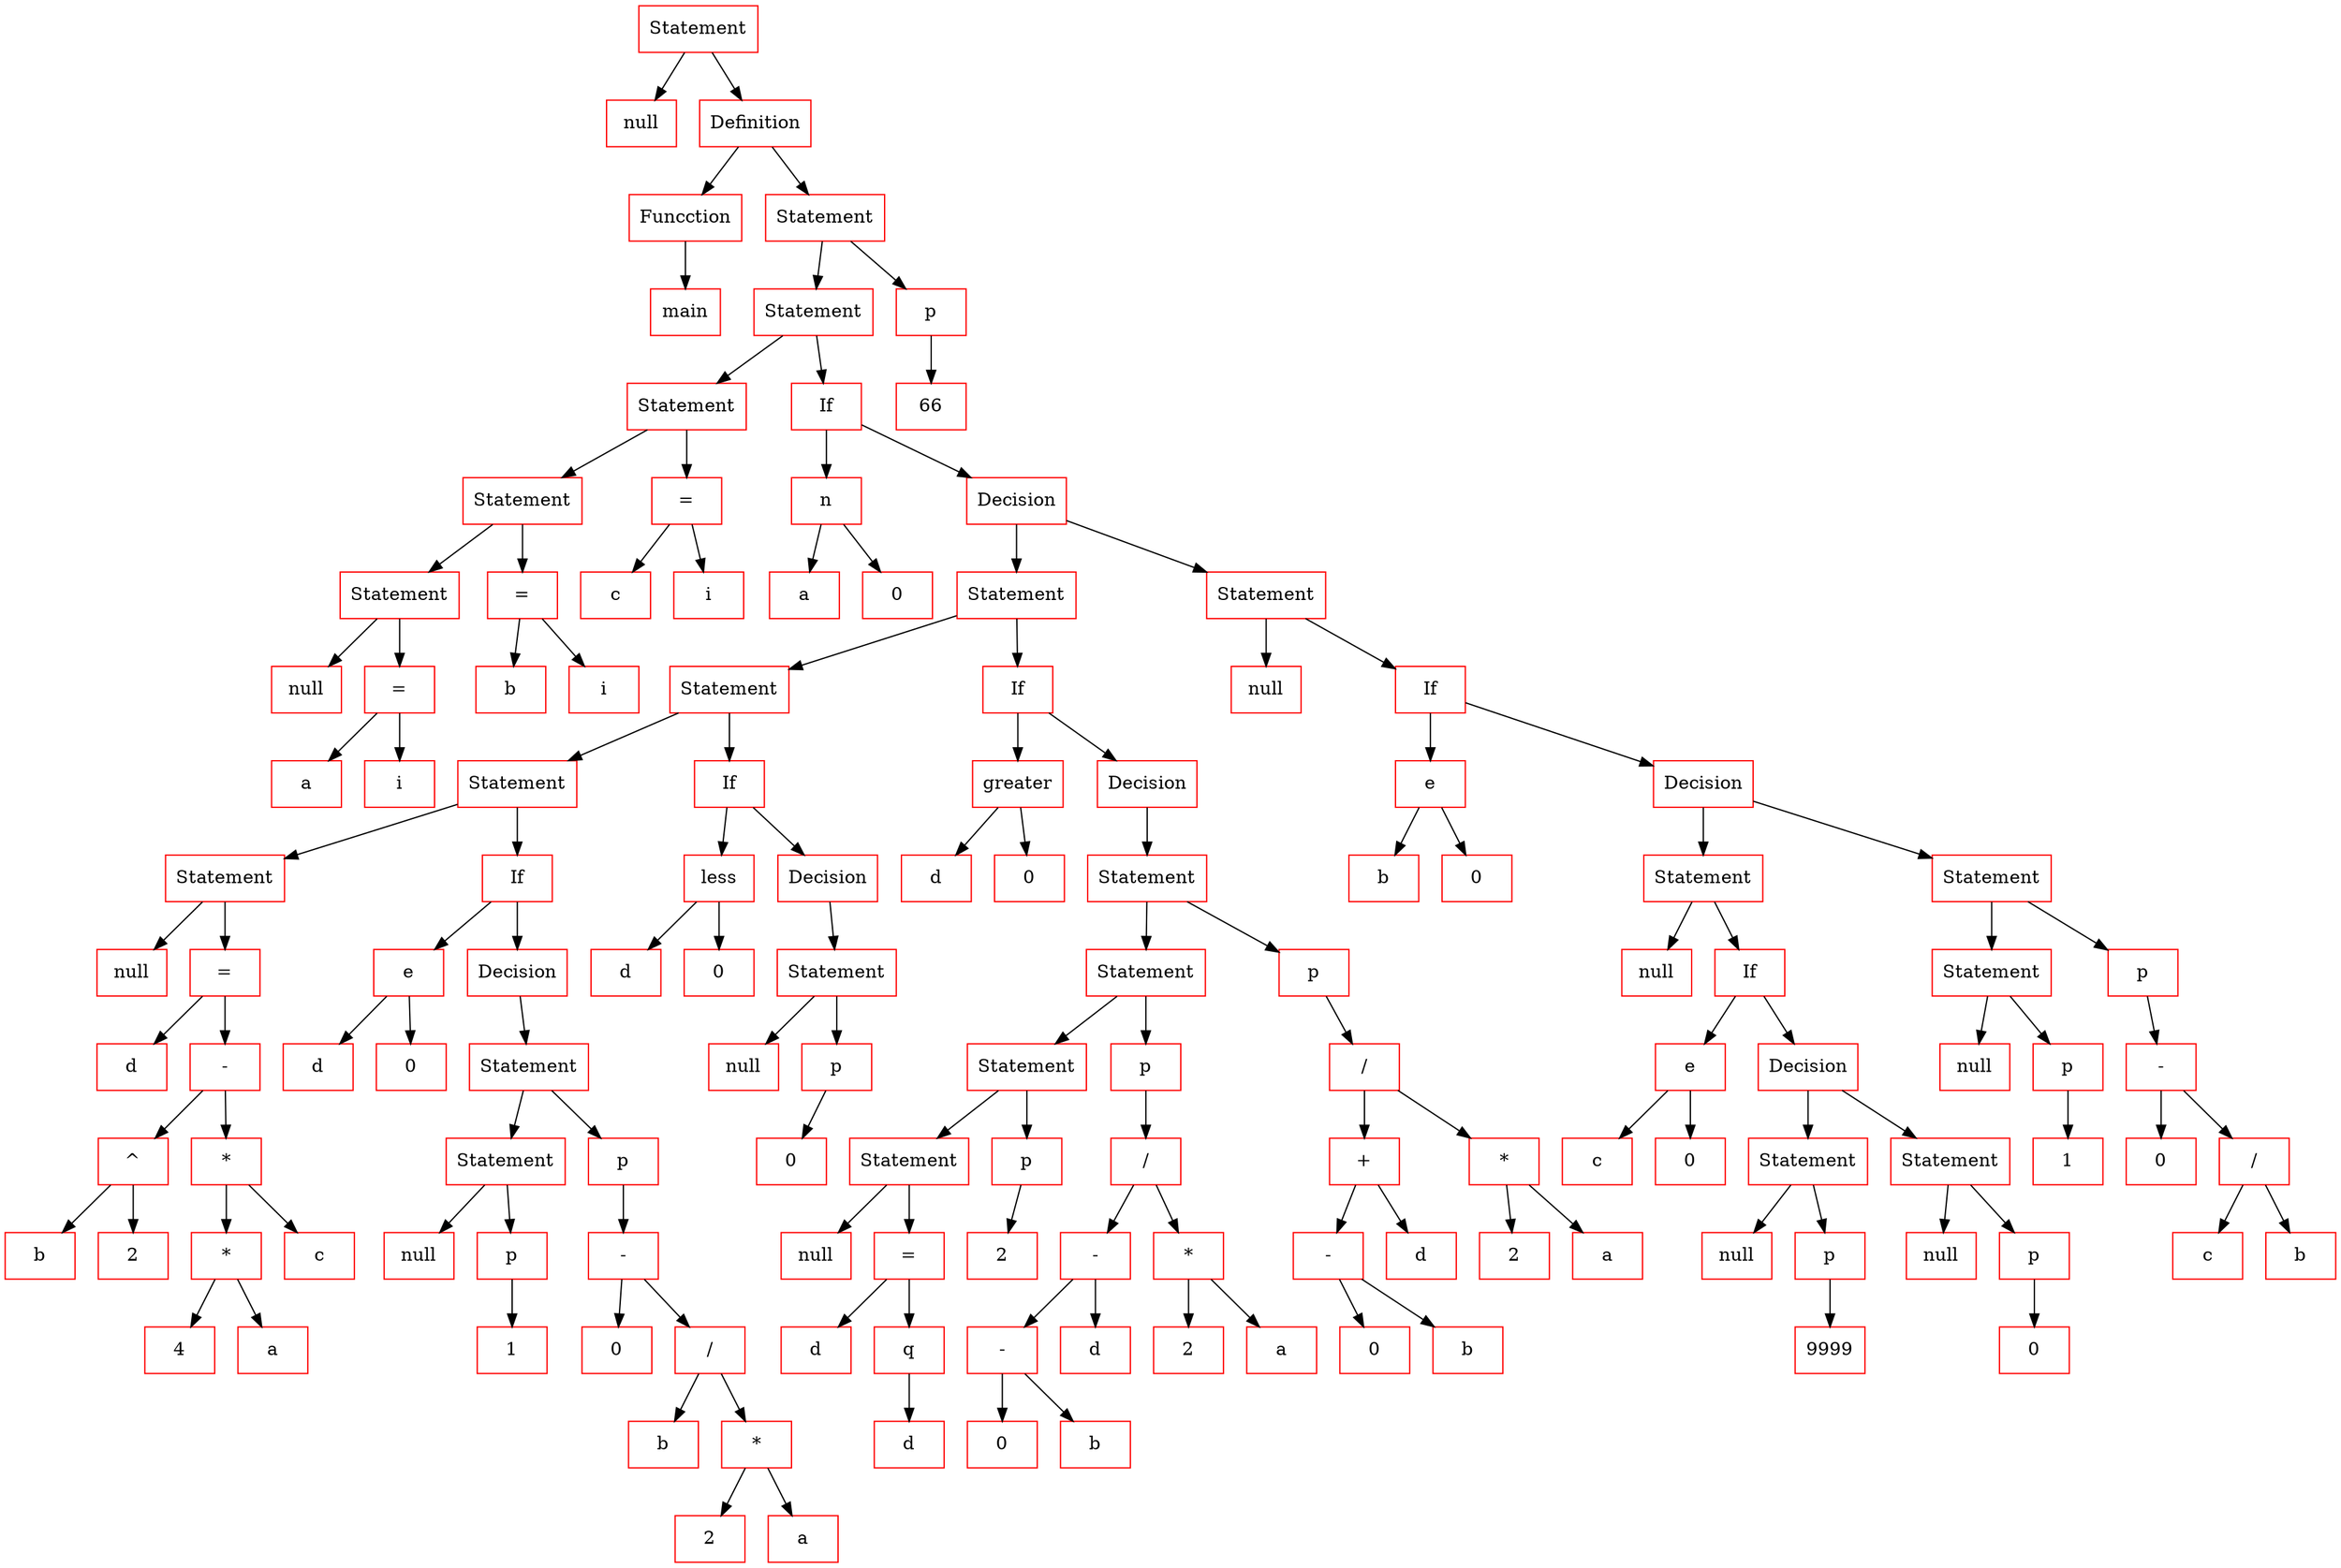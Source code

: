# This is automatically generated dump of language tree
digraph Tree{

	rankdir=UD;

	node[color="red",fontsize=14];

	1590172816[shape=record, label="Statement"];
	1590172752[shape=record, label="null"];
	1590172880[shape=record, label="Definition"];
	1590172944[shape=record, label="Funcction"];
	1590173008[shape=record, label="main"];
	1590196288[shape=record, label="Statement"];
	1592203584[shape=record, label="Statement"];
	1590170672[shape=record, label="Statement"];
	1590173392[shape=record, label="Statement"];
	1590173136[shape=record, label="Statement"];
	1590173072[shape=record, label="null"];
	1590173200[shape=record, label="="];
	1590173264[shape=record, label="a"];
	1590173328[shape=record, label="i"];
	1590173456[shape=record, label="="];
	1590173520[shape=record, label="b"];
	1590173584[shape=record, label="i"];
	1590170736[shape=record, label="="];
	1590170800[shape=record, label="c"];
	1592203456[shape=record, label="i"];
	1592202560[shape=record, label="If"];
	1592202688[shape=record, label="n"];
	1592203072[shape=record, label="a"];
	1592203904[shape=record, label="0"];
	1592202624[shape=record, label="Decision"];
	1590194096[shape=record, label="Statement"];
	1590192432[shape=record, label="Statement"];
	1592203840[shape=record, label="Statement"];
	1592203776[shape=record, label="Statement"];
	1592203968[shape=record, label="null"];
	1592203648[shape=record, label="="];
	1592203200[shape=record, label="d"];
	1592202816[shape=record, label="-"];
	1592203264[shape=record, label="^"];
	1592202240[shape=record, label="b"];
	1592202752[shape=record, label="2"];
	1592203712[shape=record, label="*"];
	1592203328[shape=record, label="*"];
	1592203520[shape=record, label="4"];
	1592203392[shape=record, label="a"];
	1592202112[shape=record, label="c"];
	1592202880[shape=record, label="If"];
	1592202304[shape=record, label="e"];
	1592203008[shape=record, label="d"];
	1592202176[shape=record, label="0"];
	1592203136[shape=record, label="Decision"];
	1590195440[shape=record, label="Statement"];
	1592202432[shape=record, label="Statement"];
	1592202368[shape=record, label="null"];
	1592202496[shape=record, label="p"];
	1592202944[shape=record, label="1"];
	1590193648[shape=record, label="p"];
	1590192944[shape=record, label="-"];
	1590194288[shape=record, label="0"];
	1590192176[shape=record, label="/"];
	1590192048[shape=record, label="b"];
	1590194864[shape=record, label="*"];
	1590194352[shape=record, label="2"];
	1590191984[shape=record, label="a"];
	1590192496[shape=record, label="If"];
	1590194480[shape=record, label="less"];
	1590193392[shape=record, label="d"];
	1590192240[shape=record, label="0"];
	1590193584[shape=record, label="Decision"];
	1590192560[shape=record, label="Statement"];
	1590194032[shape=record, label="null"];
	1590194544[shape=record, label="p"];
	1590194608[shape=record, label="0"];
	1590191664[shape=record, label="If"];
	1590193456[shape=record, label="greater"];
	1590193328[shape=record, label="d"];
	1590194160[shape=record, label="0"];
	1590191792[shape=record, label="Decision"];
	1590192816[shape=record, label="Statement"];
	1590193712[shape=record, label="Statement"];
	1590194736[shape=record, label="Statement"];
	1590192624[shape=record, label="Statement"];
	1590192688[shape=record, label="null"];
	1590194992[shape=record, label="="];
	1590194672[shape=record, label="d"];
	1590195568[shape=record, label="q"];
	1590193904[shape=record, label="d"];
	1590192752[shape=record, label="p"];
	1590195312[shape=record, label="2"];
	1590193136[shape=record, label="p"];
	1590195248[shape=record, label="/"];
	1590192304[shape=record, label="-"];
	1590191856[shape=record, label="-"];
	1590195120[shape=record, label="0"];
	1590193776[shape=record, label="b"];
	1590192368[shape=record, label="d"];
	1590193840[shape=record, label="*"];
	1590194224[shape=record, label="2"];
	1590193200[shape=record, label="a"];
	1590192880[shape=record, label="p"];
	1590194800[shape=record, label="/"];
	1590193264[shape=record, label="+"];
	1590193968[shape=record, label="-"];
	1590193008[shape=record, label="0"];
	1590193520[shape=record, label="b"];
	1590194416[shape=record, label="d"];
	1590193072[shape=record, label="*"];
	1590194928[shape=record, label="2"];
	1590195504[shape=record, label="a"];
	1590191728[shape=record, label="Statement"];
	1590195056[shape=record, label="null"];
	1590195184[shape=record, label="If"];
	1590191920[shape=record, label="e"];
	1590195376[shape=record, label="b"];
	1590192112[shape=record, label="0"];
	1590199680[shape=record, label="Decision"];
	1590199040[shape=record, label="Statement"];
	1590199616[shape=record, label="null"];
	1590197248[shape=record, label="If"];
	1590197184[shape=record, label="e"];
	1590198528[shape=record, label="c"];
	1590197312[shape=record, label="0"];
	1590198272[shape=record, label="Decision"];
	1590198656[shape=record, label="Statement"];
	1590198592[shape=record, label="null"];
	1590196992[shape=record, label="p"];
	1590199552[shape=record, label="9999"];
	1590195968[shape=record, label="Statement"];
	1590196800[shape=record, label="null"];
	1590198080[shape=record, label="p"];
	1590198336[shape=record, label="0"];
	1590195840[shape=record, label="Statement"];
	1590198144[shape=record, label="Statement"];
	1590196096[shape=record, label="null"];
	1590195776[shape=record, label="p"];
	1590198400[shape=record, label="1"];
	1590196160[shape=record, label="p"];
	1590197120[shape=record, label="-"];
	1590196224[shape=record, label="0"];
	1590198464[shape=record, label="/"];
	1590199488[shape=record, label="c"];
	1590196864[shape=record, label="b"];
	1590196352[shape=record, label="p"];
	1590197376[shape=record, label="66"];

	1590172816 -> 1590172752[fontsize=12]
	1590172816 -> 1590172880[fontsize=12]
	1590172880 -> 1590172944[fontsize=12]
	1590172880 -> 1590196288[fontsize=12]
	1590172944 -> 1590173008[fontsize=12]
	1590196288 -> 1592203584[fontsize=12]
	1590196288 -> 1590196352[fontsize=12]
	1592203584 -> 1590170672[fontsize=12]
	1592203584 -> 1592202560[fontsize=12]
	1590170672 -> 1590173392[fontsize=12]
	1590170672 -> 1590170736[fontsize=12]
	1590173392 -> 1590173136[fontsize=12]
	1590173392 -> 1590173456[fontsize=12]
	1590173136 -> 1590173072[fontsize=12]
	1590173136 -> 1590173200[fontsize=12]
	1590173200 -> 1590173264[fontsize=12]
	1590173200 -> 1590173328[fontsize=12]
	1590173456 -> 1590173520[fontsize=12]
	1590173456 -> 1590173584[fontsize=12]
	1590170736 -> 1590170800[fontsize=12]
	1590170736 -> 1592203456[fontsize=12]
	1592202560 -> 1592202688[fontsize=12]
	1592202560 -> 1592202624[fontsize=12]
	1592202688 -> 1592203072[fontsize=12]
	1592202688 -> 1592203904[fontsize=12]
	1592202624 -> 1590194096[fontsize=12]
	1592202624 -> 1590191728[fontsize=12]
	1590194096 -> 1590192432[fontsize=12]
	1590194096 -> 1590191664[fontsize=12]
	1590192432 -> 1592203840[fontsize=12]
	1590192432 -> 1590192496[fontsize=12]
	1592203840 -> 1592203776[fontsize=12]
	1592203840 -> 1592202880[fontsize=12]
	1592203776 -> 1592203968[fontsize=12]
	1592203776 -> 1592203648[fontsize=12]
	1592203648 -> 1592203200[fontsize=12]
	1592203648 -> 1592202816[fontsize=12]
	1592202816 -> 1592203264[fontsize=12]
	1592202816 -> 1592203712[fontsize=12]
	1592203264 -> 1592202240[fontsize=12]
	1592203264 -> 1592202752[fontsize=12]
	1592203712 -> 1592203328[fontsize=12]
	1592203712 -> 1592202112[fontsize=12]
	1592203328 -> 1592203520[fontsize=12]
	1592203328 -> 1592203392[fontsize=12]
	1592202880 -> 1592202304[fontsize=12]
	1592202880 -> 1592203136[fontsize=12]
	1592202304 -> 1592203008[fontsize=12]
	1592202304 -> 1592202176[fontsize=12]
	1592203136 -> 1590195440[fontsize=12]
	1590195440 -> 1592202432[fontsize=12]
	1590195440 -> 1590193648[fontsize=12]
	1592202432 -> 1592202368[fontsize=12]
	1592202432 -> 1592202496[fontsize=12]
	1592202496 -> 1592202944[fontsize=12]
	1590193648 -> 1590192944[fontsize=12]
	1590192944 -> 1590194288[fontsize=12]
	1590192944 -> 1590192176[fontsize=12]
	1590192176 -> 1590192048[fontsize=12]
	1590192176 -> 1590194864[fontsize=12]
	1590194864 -> 1590194352[fontsize=12]
	1590194864 -> 1590191984[fontsize=12]
	1590192496 -> 1590194480[fontsize=12]
	1590192496 -> 1590193584[fontsize=12]
	1590194480 -> 1590193392[fontsize=12]
	1590194480 -> 1590192240[fontsize=12]
	1590193584 -> 1590192560[fontsize=12]
	1590192560 -> 1590194032[fontsize=12]
	1590192560 -> 1590194544[fontsize=12]
	1590194544 -> 1590194608[fontsize=12]
	1590191664 -> 1590193456[fontsize=12]
	1590191664 -> 1590191792[fontsize=12]
	1590193456 -> 1590193328[fontsize=12]
	1590193456 -> 1590194160[fontsize=12]
	1590191792 -> 1590192816[fontsize=12]
	1590192816 -> 1590193712[fontsize=12]
	1590192816 -> 1590192880[fontsize=12]
	1590193712 -> 1590194736[fontsize=12]
	1590193712 -> 1590193136[fontsize=12]
	1590194736 -> 1590192624[fontsize=12]
	1590194736 -> 1590192752[fontsize=12]
	1590192624 -> 1590192688[fontsize=12]
	1590192624 -> 1590194992[fontsize=12]
	1590194992 -> 1590194672[fontsize=12]
	1590194992 -> 1590195568[fontsize=12]
	1590195568 -> 1590193904[fontsize=12]
	1590192752 -> 1590195312[fontsize=12]
	1590193136 -> 1590195248[fontsize=12]
	1590195248 -> 1590192304[fontsize=12]
	1590195248 -> 1590193840[fontsize=12]
	1590192304 -> 1590191856[fontsize=12]
	1590192304 -> 1590192368[fontsize=12]
	1590191856 -> 1590195120[fontsize=12]
	1590191856 -> 1590193776[fontsize=12]
	1590193840 -> 1590194224[fontsize=12]
	1590193840 -> 1590193200[fontsize=12]
	1590192880 -> 1590194800[fontsize=12]
	1590194800 -> 1590193264[fontsize=12]
	1590194800 -> 1590193072[fontsize=12]
	1590193264 -> 1590193968[fontsize=12]
	1590193264 -> 1590194416[fontsize=12]
	1590193968 -> 1590193008[fontsize=12]
	1590193968 -> 1590193520[fontsize=12]
	1590193072 -> 1590194928[fontsize=12]
	1590193072 -> 1590195504[fontsize=12]
	1590191728 -> 1590195056[fontsize=12]
	1590191728 -> 1590195184[fontsize=12]
	1590195184 -> 1590191920[fontsize=12]
	1590195184 -> 1590199680[fontsize=12]
	1590191920 -> 1590195376[fontsize=12]
	1590191920 -> 1590192112[fontsize=12]
	1590199680 -> 1590199040[fontsize=12]
	1590199680 -> 1590195840[fontsize=12]
	1590199040 -> 1590199616[fontsize=12]
	1590199040 -> 1590197248[fontsize=12]
	1590197248 -> 1590197184[fontsize=12]
	1590197248 -> 1590198272[fontsize=12]
	1590197184 -> 1590198528[fontsize=12]
	1590197184 -> 1590197312[fontsize=12]
	1590198272 -> 1590198656[fontsize=12]
	1590198272 -> 1590195968[fontsize=12]
	1590198656 -> 1590198592[fontsize=12]
	1590198656 -> 1590196992[fontsize=12]
	1590196992 -> 1590199552[fontsize=12]
	1590195968 -> 1590196800[fontsize=12]
	1590195968 -> 1590198080[fontsize=12]
	1590198080 -> 1590198336[fontsize=12]
	1590195840 -> 1590198144[fontsize=12]
	1590195840 -> 1590196160[fontsize=12]
	1590198144 -> 1590196096[fontsize=12]
	1590198144 -> 1590195776[fontsize=12]
	1590195776 -> 1590198400[fontsize=12]
	1590196160 -> 1590197120[fontsize=12]
	1590197120 -> 1590196224[fontsize=12]
	1590197120 -> 1590198464[fontsize=12]
	1590198464 -> 1590199488[fontsize=12]
	1590198464 -> 1590196864[fontsize=12]
	1590196352 -> 1590197376[fontsize=12]

}